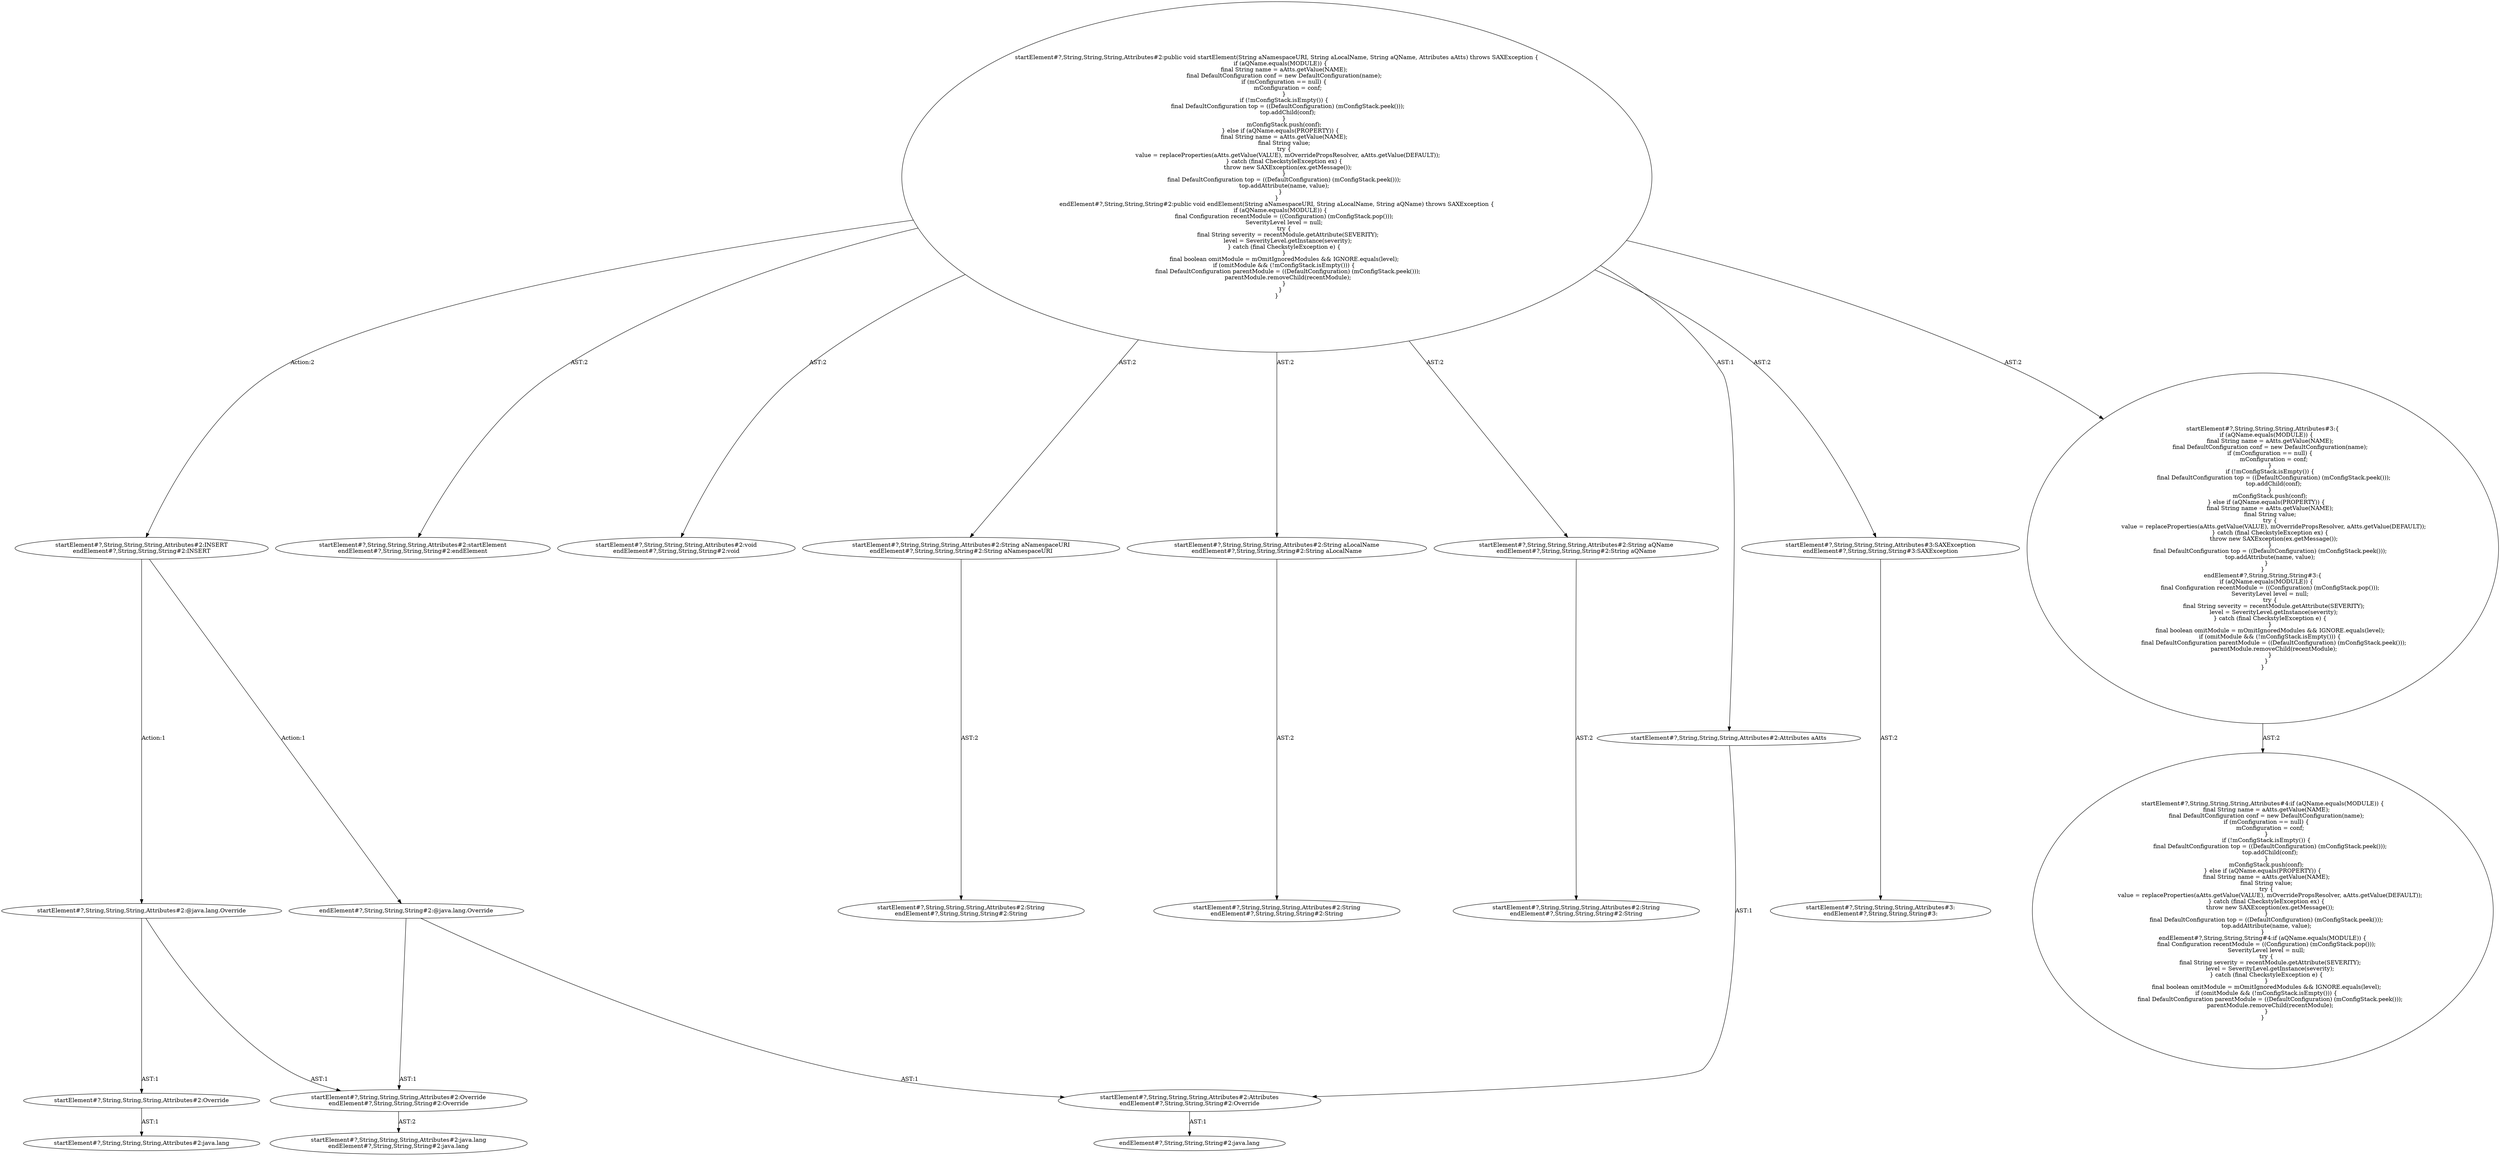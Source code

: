 digraph "Pattern" {
0 [label="startElement#?,String,String,String,Attributes#2:INSERT
endElement#?,String,String,String#2:INSERT" shape=ellipse]
1 [label="startElement#?,String,String,String,Attributes#2:public void startElement(String aNamespaceURI, String aLocalName, String aQName, Attributes aAtts) throws SAXException \{
    if (aQName.equals(MODULE)) \{
        final String name = aAtts.getValue(NAME);
        final DefaultConfiguration conf = new DefaultConfiguration(name);
        if (mConfiguration == null) \{
            mConfiguration = conf;
        \}
        if (!mConfigStack.isEmpty()) \{
            final DefaultConfiguration top = ((DefaultConfiguration) (mConfigStack.peek()));
            top.addChild(conf);
        \}
        mConfigStack.push(conf);
    \} else if (aQName.equals(PROPERTY)) \{
        final String name = aAtts.getValue(NAME);
        final String value;
        try \{
            value = replaceProperties(aAtts.getValue(VALUE), mOverridePropsResolver, aAtts.getValue(DEFAULT));
        \} catch (final CheckstyleException ex) \{
            throw new SAXException(ex.getMessage());
        \}
        final DefaultConfiguration top = ((DefaultConfiguration) (mConfigStack.peek()));
        top.addAttribute(name, value);
    \}
\}
endElement#?,String,String,String#2:public void endElement(String aNamespaceURI, String aLocalName, String aQName) throws SAXException \{
    if (aQName.equals(MODULE)) \{
        final Configuration recentModule = ((Configuration) (mConfigStack.pop()));
        SeverityLevel level = null;
        try \{
            final String severity = recentModule.getAttribute(SEVERITY);
            level = SeverityLevel.getInstance(severity);
        \} catch (final CheckstyleException e) \{
        \}
        final boolean omitModule = mOmitIgnoredModules && IGNORE.equals(level);
        if (omitModule && (!mConfigStack.isEmpty())) \{
            final DefaultConfiguration parentModule = ((DefaultConfiguration) (mConfigStack.peek()));
            parentModule.removeChild(recentModule);
        \}
    \}
\}" shape=ellipse]
2 [label="startElement#?,String,String,String,Attributes#2:startElement
endElement#?,String,String,String#2:endElement" shape=ellipse]
3 [label="startElement#?,String,String,String,Attributes#2:void
endElement#?,String,String,String#2:void" shape=ellipse]
4 [label="startElement#?,String,String,String,Attributes#2:String aNamespaceURI
endElement#?,String,String,String#2:String aNamespaceURI" shape=ellipse]
5 [label="startElement#?,String,String,String,Attributes#2:String
endElement#?,String,String,String#2:String" shape=ellipse]
6 [label="startElement#?,String,String,String,Attributes#2:String aLocalName
endElement#?,String,String,String#2:String aLocalName" shape=ellipse]
7 [label="startElement#?,String,String,String,Attributes#2:String
endElement#?,String,String,String#2:String" shape=ellipse]
8 [label="startElement#?,String,String,String,Attributes#2:String aQName
endElement#?,String,String,String#2:String aQName" shape=ellipse]
9 [label="startElement#?,String,String,String,Attributes#2:String
endElement#?,String,String,String#2:String" shape=ellipse]
10 [label="startElement#?,String,String,String,Attributes#2:Attributes aAtts" shape=ellipse]
11 [label="startElement#?,String,String,String,Attributes#2:Attributes
endElement#?,String,String,String#2:Override" shape=ellipse]
12 [label="startElement#?,String,String,String,Attributes#3:SAXException
endElement#?,String,String,String#3:SAXException" shape=ellipse]
13 [label="startElement#?,String,String,String,Attributes#3:
endElement#?,String,String,String#3:" shape=ellipse]
14 [label="startElement#?,String,String,String,Attributes#3:\{
    if (aQName.equals(MODULE)) \{
        final String name = aAtts.getValue(NAME);
        final DefaultConfiguration conf = new DefaultConfiguration(name);
        if (mConfiguration == null) \{
            mConfiguration = conf;
        \}
        if (!mConfigStack.isEmpty()) \{
            final DefaultConfiguration top = ((DefaultConfiguration) (mConfigStack.peek()));
            top.addChild(conf);
        \}
        mConfigStack.push(conf);
    \} else if (aQName.equals(PROPERTY)) \{
        final String name = aAtts.getValue(NAME);
        final String value;
        try \{
            value = replaceProperties(aAtts.getValue(VALUE), mOverridePropsResolver, aAtts.getValue(DEFAULT));
        \} catch (final CheckstyleException ex) \{
            throw new SAXException(ex.getMessage());
        \}
        final DefaultConfiguration top = ((DefaultConfiguration) (mConfigStack.peek()));
        top.addAttribute(name, value);
    \}
\}
endElement#?,String,String,String#3:\{
    if (aQName.equals(MODULE)) \{
        final Configuration recentModule = ((Configuration) (mConfigStack.pop()));
        SeverityLevel level = null;
        try \{
            final String severity = recentModule.getAttribute(SEVERITY);
            level = SeverityLevel.getInstance(severity);
        \} catch (final CheckstyleException e) \{
        \}
        final boolean omitModule = mOmitIgnoredModules && IGNORE.equals(level);
        if (omitModule && (!mConfigStack.isEmpty())) \{
            final DefaultConfiguration parentModule = ((DefaultConfiguration) (mConfigStack.peek()));
            parentModule.removeChild(recentModule);
        \}
    \}
\}" shape=ellipse]
15 [label="startElement#?,String,String,String,Attributes#4:if (aQName.equals(MODULE)) \{
    final String name = aAtts.getValue(NAME);
    final DefaultConfiguration conf = new DefaultConfiguration(name);
    if (mConfiguration == null) \{
        mConfiguration = conf;
    \}
    if (!mConfigStack.isEmpty()) \{
        final DefaultConfiguration top = ((DefaultConfiguration) (mConfigStack.peek()));
        top.addChild(conf);
    \}
    mConfigStack.push(conf);
\} else if (aQName.equals(PROPERTY)) \{
    final String name = aAtts.getValue(NAME);
    final String value;
    try \{
        value = replaceProperties(aAtts.getValue(VALUE), mOverridePropsResolver, aAtts.getValue(DEFAULT));
    \} catch (final CheckstyleException ex) \{
        throw new SAXException(ex.getMessage());
    \}
    final DefaultConfiguration top = ((DefaultConfiguration) (mConfigStack.peek()));
    top.addAttribute(name, value);
\}
endElement#?,String,String,String#4:if (aQName.equals(MODULE)) \{
    final Configuration recentModule = ((Configuration) (mConfigStack.pop()));
    SeverityLevel level = null;
    try \{
        final String severity = recentModule.getAttribute(SEVERITY);
        level = SeverityLevel.getInstance(severity);
    \} catch (final CheckstyleException e) \{
    \}
    final boolean omitModule = mOmitIgnoredModules && IGNORE.equals(level);
    if (omitModule && (!mConfigStack.isEmpty())) \{
        final DefaultConfiguration parentModule = ((DefaultConfiguration) (mConfigStack.peek()));
        parentModule.removeChild(recentModule);
    \}
\}" shape=ellipse]
16 [label="startElement#?,String,String,String,Attributes#2:@java.lang.Override" shape=ellipse]
17 [label="startElement#?,String,String,String,Attributes#2:Override
endElement#?,String,String,String#2:Override" shape=ellipse]
18 [label="startElement#?,String,String,String,Attributes#2:java.lang
endElement#?,String,String,String#2:java.lang" shape=ellipse]
19 [label="startElement#?,String,String,String,Attributes#2:Override" shape=ellipse]
20 [label="startElement#?,String,String,String,Attributes#2:java.lang" shape=ellipse]
21 [label="endElement#?,String,String,String#2:@java.lang.Override" shape=ellipse]
22 [label="endElement#?,String,String,String#2:java.lang" shape=ellipse]
0 -> 16 [label="Action:1"];
0 -> 21 [label="Action:1"];
1 -> 0 [label="Action:2"];
1 -> 2 [label="AST:2"];
1 -> 3 [label="AST:2"];
1 -> 4 [label="AST:2"];
1 -> 6 [label="AST:2"];
1 -> 8 [label="AST:2"];
1 -> 10 [label="AST:1"];
1 -> 12 [label="AST:2"];
1 -> 14 [label="AST:2"];
4 -> 5 [label="AST:2"];
6 -> 7 [label="AST:2"];
8 -> 9 [label="AST:2"];
10 -> 11 [label="AST:1"];
11 -> 22 [label="AST:1"];
12 -> 13 [label="AST:2"];
14 -> 15 [label="AST:2"];
16 -> 17 [label="AST:1"];
16 -> 19 [label="AST:1"];
17 -> 18 [label="AST:2"];
19 -> 20 [label="AST:1"];
21 -> 11 [label="AST:1"];
21 -> 17 [label="AST:1"];
}
